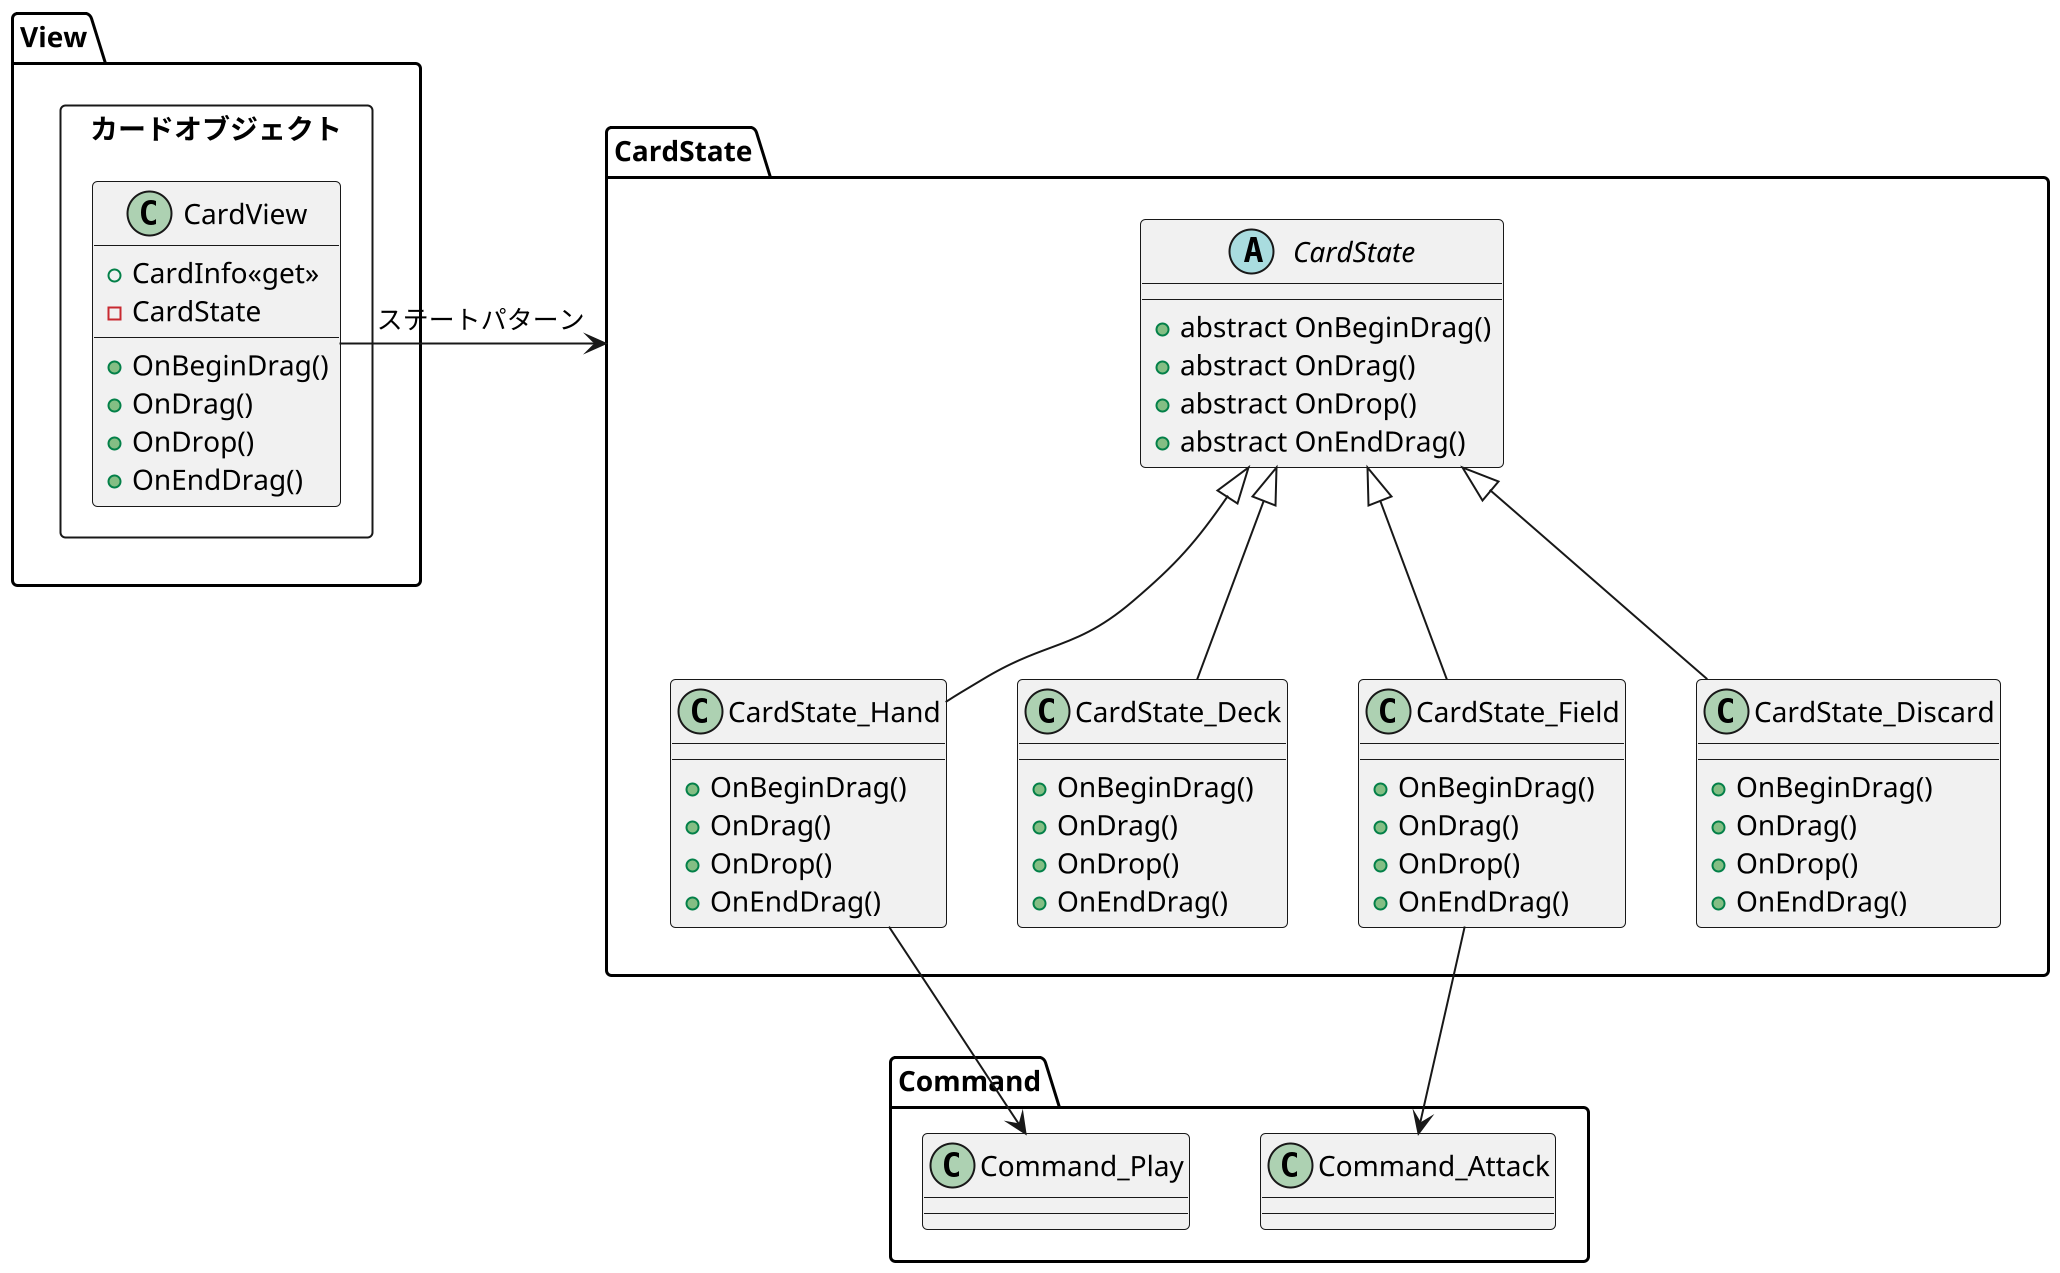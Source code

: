 @startuml CardState


scale 2
skinparam DefaultFontName 源ノ角ゴシック Code JP Medium

package View
{

    rectangle カードオブジェクト{
        class CardView
        {
            + CardInfo<<get>>
            - CardState

            + OnBeginDrag()
            +OnDrag()
            +OnDrop()
            +OnEndDrag()
        }

    }



    

}


package Command
{
        class Command_Attack
    class Command_Play
}

package CardState
{
    abstract class CardState
    {
            + abstract OnBeginDrag()
            + abstract OnDrag()
            + abstract OnDrop()
            + abstract OnEndDrag()
    }

    class CardState_Deck
    {
            + OnBeginDrag()
            + OnDrag()
            + OnDrop()
            + OnEndDrag()
    }
    class CardState_Hand
        {
            + OnBeginDrag()
            + OnDrag()
            + OnDrop()
            + OnEndDrag()
    }
    class CardState_Field
        {
            + OnBeginDrag()
            + OnDrag()
            + OnDrop()
            + OnEndDrag()
    }
    class CardState_Discard
        {
            + OnBeginDrag()
            + OnDrag()
            + OnDrop()
            + OnEndDrag()
    }

    CardState_Deck-u-|>CardState
    CardState_Hand-u-|>CardState
    CardState_Field-u-|>CardState
    CardState_Discard-u-|>CardState

}

CardView->CardState : ステートパターン
CardState_Hand->Command_Play
CardState_Field-->Command_Attack

@enduml